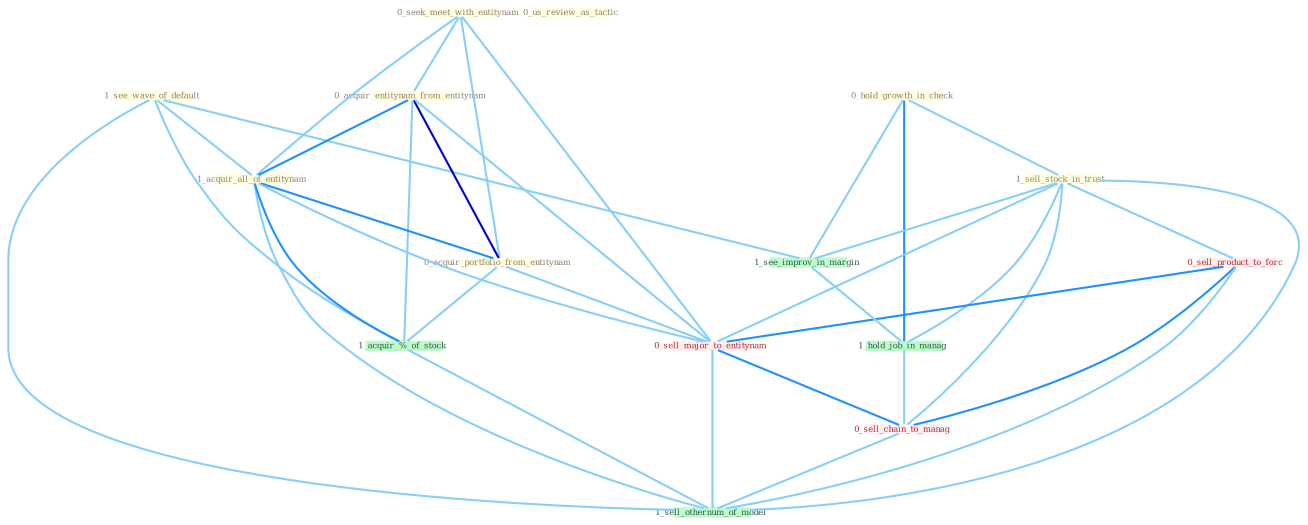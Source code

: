 Graph G{ 
    node
    [shape=polygon,style=filled,width=.5,height=.06,color="#BDFCC9",fixedsize=true,fontsize=4,
    fontcolor="#2f4f4f"];
    {node
    [color="#ffffe0", fontcolor="#8b7d6b"] "0_seek_meet_with_entitynam " "0_hold_growth_in_check " "0_us_review_as_tactic " "1_sell_stock_in_trust " "1_see_wave_of_default " "0_acquir_entitynam_from_entitynam " "1_acquir_all_of_entitynam " "0_acquir_portfolio_from_entitynam "}
{node [color="#fff0f5", fontcolor="#b22222"] "0_sell_product_to_forc " "0_sell_major_to_entitynam " "0_sell_chain_to_manag "}
edge [color="#B0E2FF"];

	"0_seek_meet_with_entitynam " -- "0_acquir_entitynam_from_entitynam " [w="1", color="#87cefa" ];
	"0_seek_meet_with_entitynam " -- "1_acquir_all_of_entitynam " [w="1", color="#87cefa" ];
	"0_seek_meet_with_entitynam " -- "0_acquir_portfolio_from_entitynam " [w="1", color="#87cefa" ];
	"0_seek_meet_with_entitynam " -- "0_sell_major_to_entitynam " [w="1", color="#87cefa" ];
	"0_hold_growth_in_check " -- "1_sell_stock_in_trust " [w="1", color="#87cefa" ];
	"0_hold_growth_in_check " -- "1_see_improv_in_margin " [w="1", color="#87cefa" ];
	"0_hold_growth_in_check " -- "1_hold_job_in_manag " [w="2", color="#1e90ff" , len=0.8];
	"1_sell_stock_in_trust " -- "1_see_improv_in_margin " [w="1", color="#87cefa" ];
	"1_sell_stock_in_trust " -- "1_hold_job_in_manag " [w="1", color="#87cefa" ];
	"1_sell_stock_in_trust " -- "0_sell_product_to_forc " [w="1", color="#87cefa" ];
	"1_sell_stock_in_trust " -- "0_sell_major_to_entitynam " [w="1", color="#87cefa" ];
	"1_sell_stock_in_trust " -- "0_sell_chain_to_manag " [w="1", color="#87cefa" ];
	"1_sell_stock_in_trust " -- "1_sell_othernum_of_model " [w="1", color="#87cefa" ];
	"1_see_wave_of_default " -- "1_acquir_all_of_entitynam " [w="1", color="#87cefa" ];
	"1_see_wave_of_default " -- "1_see_improv_in_margin " [w="1", color="#87cefa" ];
	"1_see_wave_of_default " -- "1_acquir_%_of_stock " [w="1", color="#87cefa" ];
	"1_see_wave_of_default " -- "1_sell_othernum_of_model " [w="1", color="#87cefa" ];
	"0_acquir_entitynam_from_entitynam " -- "1_acquir_all_of_entitynam " [w="2", color="#1e90ff" , len=0.8];
	"0_acquir_entitynam_from_entitynam " -- "0_acquir_portfolio_from_entitynam " [w="3", color="#0000cd" , len=0.6];
	"0_acquir_entitynam_from_entitynam " -- "1_acquir_%_of_stock " [w="1", color="#87cefa" ];
	"0_acquir_entitynam_from_entitynam " -- "0_sell_major_to_entitynam " [w="1", color="#87cefa" ];
	"1_acquir_all_of_entitynam " -- "0_acquir_portfolio_from_entitynam " [w="2", color="#1e90ff" , len=0.8];
	"1_acquir_all_of_entitynam " -- "1_acquir_%_of_stock " [w="2", color="#1e90ff" , len=0.8];
	"1_acquir_all_of_entitynam " -- "0_sell_major_to_entitynam " [w="1", color="#87cefa" ];
	"1_acquir_all_of_entitynam " -- "1_sell_othernum_of_model " [w="1", color="#87cefa" ];
	"0_acquir_portfolio_from_entitynam " -- "1_acquir_%_of_stock " [w="1", color="#87cefa" ];
	"0_acquir_portfolio_from_entitynam " -- "0_sell_major_to_entitynam " [w="1", color="#87cefa" ];
	"1_see_improv_in_margin " -- "1_hold_job_in_manag " [w="1", color="#87cefa" ];
	"1_acquir_%_of_stock " -- "1_sell_othernum_of_model " [w="1", color="#87cefa" ];
	"1_hold_job_in_manag " -- "0_sell_chain_to_manag " [w="1", color="#87cefa" ];
	"0_sell_product_to_forc " -- "0_sell_major_to_entitynam " [w="2", color="#1e90ff" , len=0.8];
	"0_sell_product_to_forc " -- "0_sell_chain_to_manag " [w="2", color="#1e90ff" , len=0.8];
	"0_sell_product_to_forc " -- "1_sell_othernum_of_model " [w="1", color="#87cefa" ];
	"0_sell_major_to_entitynam " -- "0_sell_chain_to_manag " [w="2", color="#1e90ff" , len=0.8];
	"0_sell_major_to_entitynam " -- "1_sell_othernum_of_model " [w="1", color="#87cefa" ];
	"0_sell_chain_to_manag " -- "1_sell_othernum_of_model " [w="1", color="#87cefa" ];
}